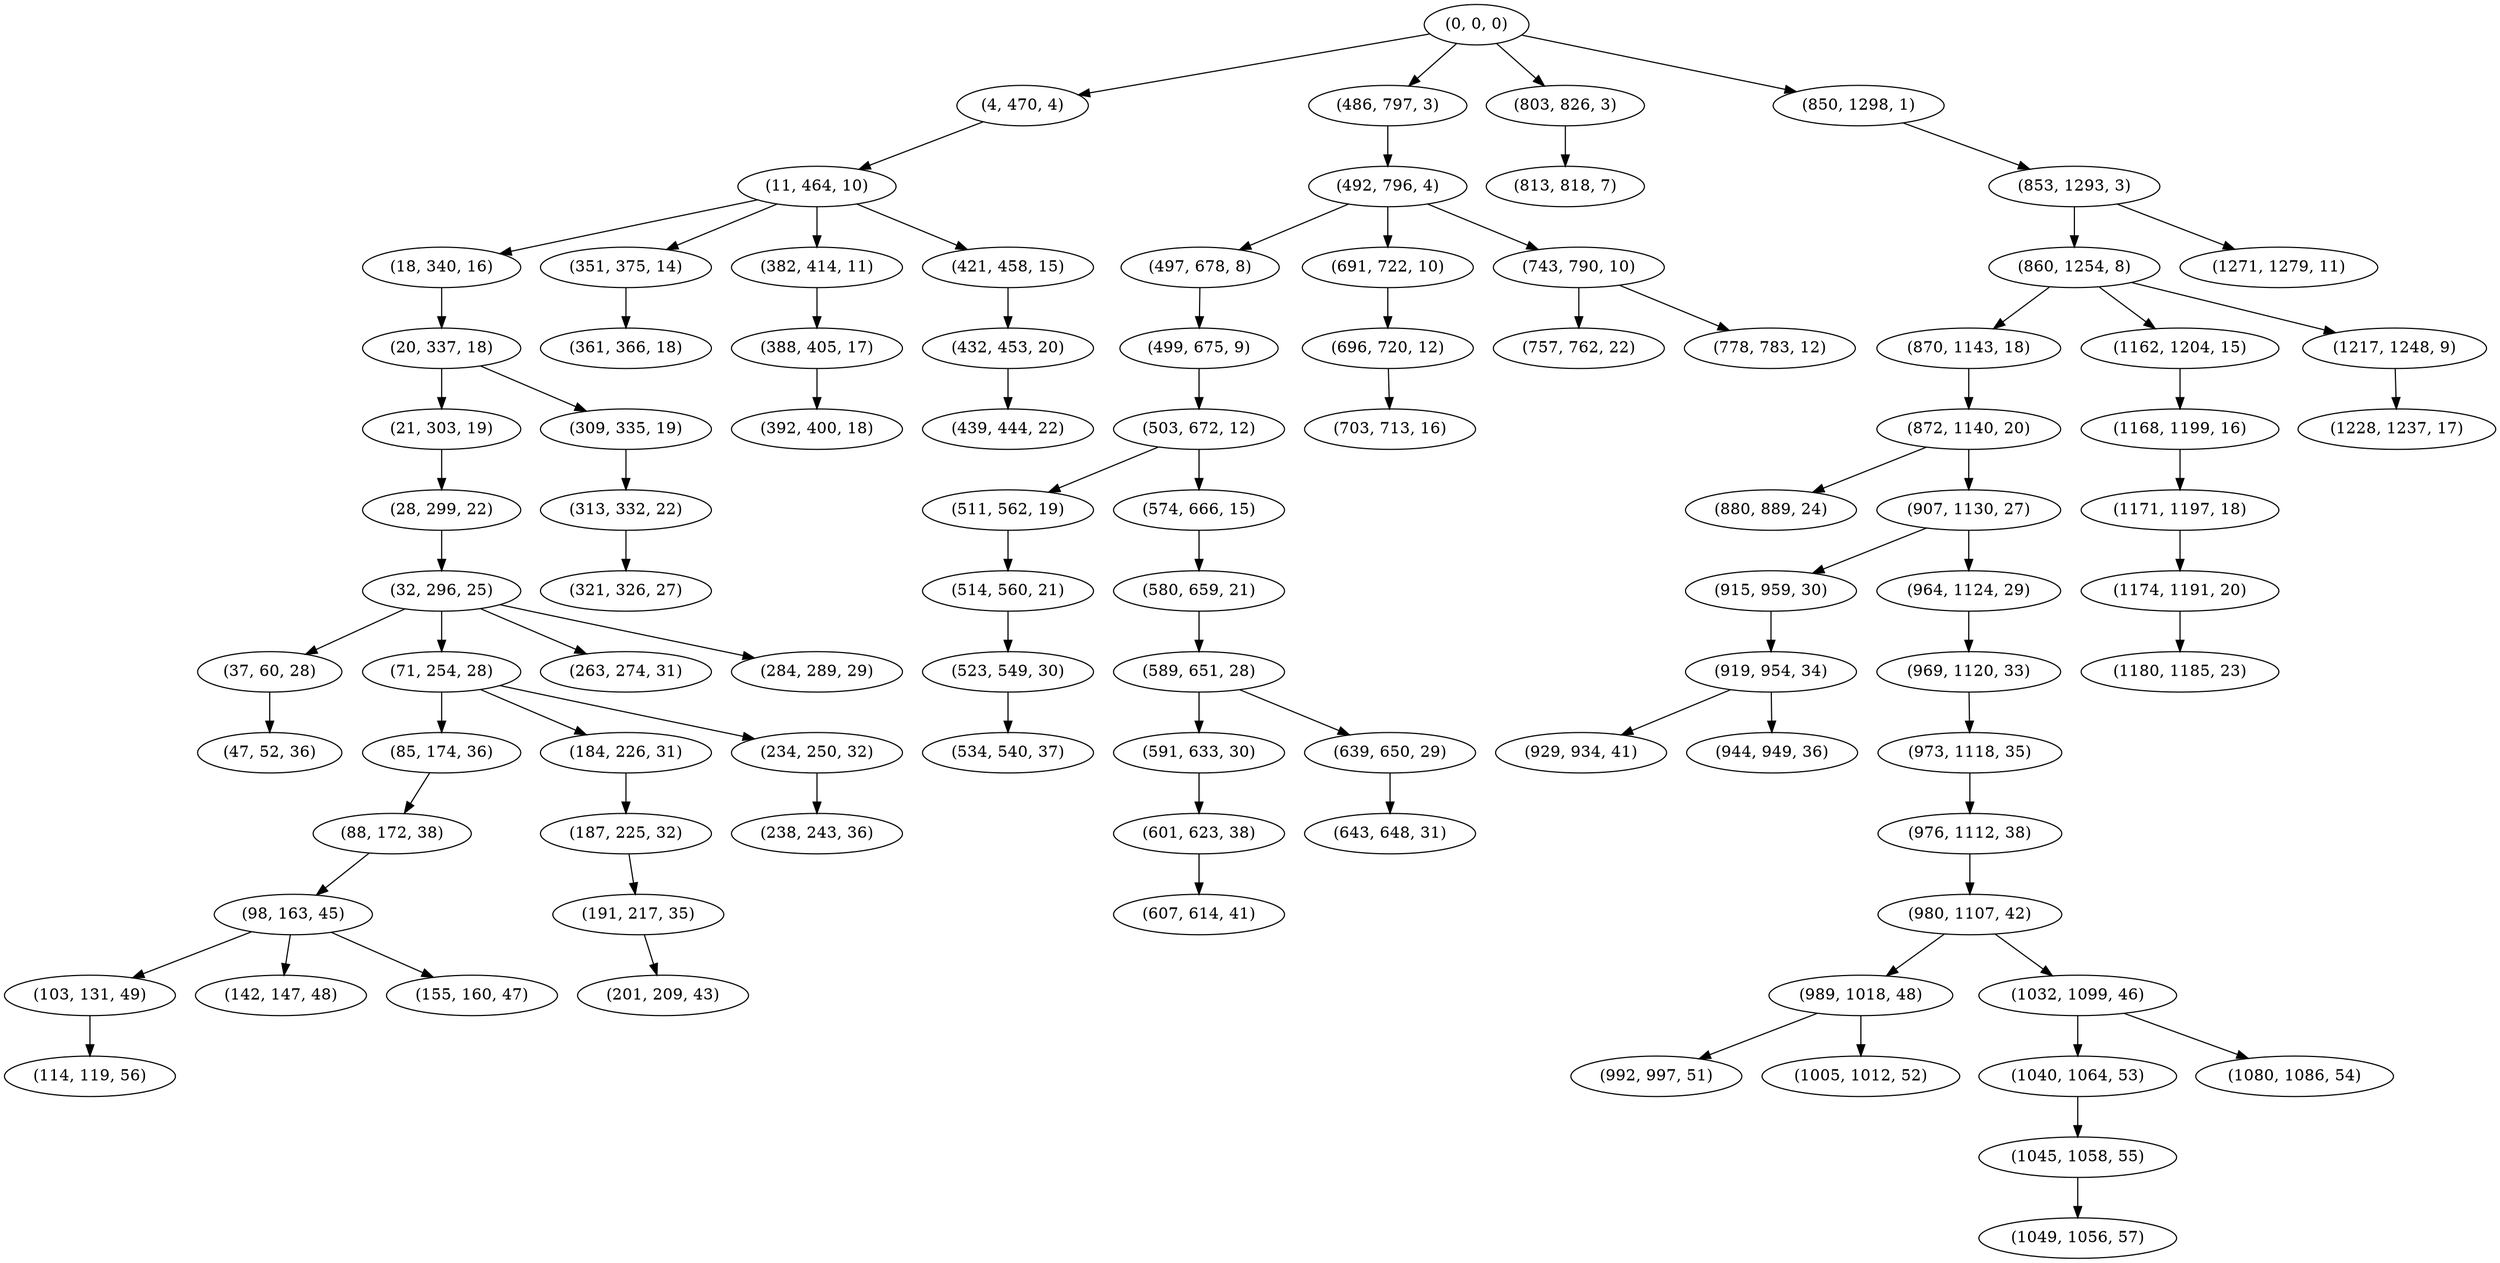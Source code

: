 digraph tree {
    "(0, 0, 0)";
    "(4, 470, 4)";
    "(11, 464, 10)";
    "(18, 340, 16)";
    "(20, 337, 18)";
    "(21, 303, 19)";
    "(28, 299, 22)";
    "(32, 296, 25)";
    "(37, 60, 28)";
    "(47, 52, 36)";
    "(71, 254, 28)";
    "(85, 174, 36)";
    "(88, 172, 38)";
    "(98, 163, 45)";
    "(103, 131, 49)";
    "(114, 119, 56)";
    "(142, 147, 48)";
    "(155, 160, 47)";
    "(184, 226, 31)";
    "(187, 225, 32)";
    "(191, 217, 35)";
    "(201, 209, 43)";
    "(234, 250, 32)";
    "(238, 243, 36)";
    "(263, 274, 31)";
    "(284, 289, 29)";
    "(309, 335, 19)";
    "(313, 332, 22)";
    "(321, 326, 27)";
    "(351, 375, 14)";
    "(361, 366, 18)";
    "(382, 414, 11)";
    "(388, 405, 17)";
    "(392, 400, 18)";
    "(421, 458, 15)";
    "(432, 453, 20)";
    "(439, 444, 22)";
    "(486, 797, 3)";
    "(492, 796, 4)";
    "(497, 678, 8)";
    "(499, 675, 9)";
    "(503, 672, 12)";
    "(511, 562, 19)";
    "(514, 560, 21)";
    "(523, 549, 30)";
    "(534, 540, 37)";
    "(574, 666, 15)";
    "(580, 659, 21)";
    "(589, 651, 28)";
    "(591, 633, 30)";
    "(601, 623, 38)";
    "(607, 614, 41)";
    "(639, 650, 29)";
    "(643, 648, 31)";
    "(691, 722, 10)";
    "(696, 720, 12)";
    "(703, 713, 16)";
    "(743, 790, 10)";
    "(757, 762, 22)";
    "(778, 783, 12)";
    "(803, 826, 3)";
    "(813, 818, 7)";
    "(850, 1298, 1)";
    "(853, 1293, 3)";
    "(860, 1254, 8)";
    "(870, 1143, 18)";
    "(872, 1140, 20)";
    "(880, 889, 24)";
    "(907, 1130, 27)";
    "(915, 959, 30)";
    "(919, 954, 34)";
    "(929, 934, 41)";
    "(944, 949, 36)";
    "(964, 1124, 29)";
    "(969, 1120, 33)";
    "(973, 1118, 35)";
    "(976, 1112, 38)";
    "(980, 1107, 42)";
    "(989, 1018, 48)";
    "(992, 997, 51)";
    "(1005, 1012, 52)";
    "(1032, 1099, 46)";
    "(1040, 1064, 53)";
    "(1045, 1058, 55)";
    "(1049, 1056, 57)";
    "(1080, 1086, 54)";
    "(1162, 1204, 15)";
    "(1168, 1199, 16)";
    "(1171, 1197, 18)";
    "(1174, 1191, 20)";
    "(1180, 1185, 23)";
    "(1217, 1248, 9)";
    "(1228, 1237, 17)";
    "(1271, 1279, 11)";
    "(0, 0, 0)" -> "(4, 470, 4)";
    "(0, 0, 0)" -> "(486, 797, 3)";
    "(0, 0, 0)" -> "(803, 826, 3)";
    "(0, 0, 0)" -> "(850, 1298, 1)";
    "(4, 470, 4)" -> "(11, 464, 10)";
    "(11, 464, 10)" -> "(18, 340, 16)";
    "(11, 464, 10)" -> "(351, 375, 14)";
    "(11, 464, 10)" -> "(382, 414, 11)";
    "(11, 464, 10)" -> "(421, 458, 15)";
    "(18, 340, 16)" -> "(20, 337, 18)";
    "(20, 337, 18)" -> "(21, 303, 19)";
    "(20, 337, 18)" -> "(309, 335, 19)";
    "(21, 303, 19)" -> "(28, 299, 22)";
    "(28, 299, 22)" -> "(32, 296, 25)";
    "(32, 296, 25)" -> "(37, 60, 28)";
    "(32, 296, 25)" -> "(71, 254, 28)";
    "(32, 296, 25)" -> "(263, 274, 31)";
    "(32, 296, 25)" -> "(284, 289, 29)";
    "(37, 60, 28)" -> "(47, 52, 36)";
    "(71, 254, 28)" -> "(85, 174, 36)";
    "(71, 254, 28)" -> "(184, 226, 31)";
    "(71, 254, 28)" -> "(234, 250, 32)";
    "(85, 174, 36)" -> "(88, 172, 38)";
    "(88, 172, 38)" -> "(98, 163, 45)";
    "(98, 163, 45)" -> "(103, 131, 49)";
    "(98, 163, 45)" -> "(142, 147, 48)";
    "(98, 163, 45)" -> "(155, 160, 47)";
    "(103, 131, 49)" -> "(114, 119, 56)";
    "(184, 226, 31)" -> "(187, 225, 32)";
    "(187, 225, 32)" -> "(191, 217, 35)";
    "(191, 217, 35)" -> "(201, 209, 43)";
    "(234, 250, 32)" -> "(238, 243, 36)";
    "(309, 335, 19)" -> "(313, 332, 22)";
    "(313, 332, 22)" -> "(321, 326, 27)";
    "(351, 375, 14)" -> "(361, 366, 18)";
    "(382, 414, 11)" -> "(388, 405, 17)";
    "(388, 405, 17)" -> "(392, 400, 18)";
    "(421, 458, 15)" -> "(432, 453, 20)";
    "(432, 453, 20)" -> "(439, 444, 22)";
    "(486, 797, 3)" -> "(492, 796, 4)";
    "(492, 796, 4)" -> "(497, 678, 8)";
    "(492, 796, 4)" -> "(691, 722, 10)";
    "(492, 796, 4)" -> "(743, 790, 10)";
    "(497, 678, 8)" -> "(499, 675, 9)";
    "(499, 675, 9)" -> "(503, 672, 12)";
    "(503, 672, 12)" -> "(511, 562, 19)";
    "(503, 672, 12)" -> "(574, 666, 15)";
    "(511, 562, 19)" -> "(514, 560, 21)";
    "(514, 560, 21)" -> "(523, 549, 30)";
    "(523, 549, 30)" -> "(534, 540, 37)";
    "(574, 666, 15)" -> "(580, 659, 21)";
    "(580, 659, 21)" -> "(589, 651, 28)";
    "(589, 651, 28)" -> "(591, 633, 30)";
    "(589, 651, 28)" -> "(639, 650, 29)";
    "(591, 633, 30)" -> "(601, 623, 38)";
    "(601, 623, 38)" -> "(607, 614, 41)";
    "(639, 650, 29)" -> "(643, 648, 31)";
    "(691, 722, 10)" -> "(696, 720, 12)";
    "(696, 720, 12)" -> "(703, 713, 16)";
    "(743, 790, 10)" -> "(757, 762, 22)";
    "(743, 790, 10)" -> "(778, 783, 12)";
    "(803, 826, 3)" -> "(813, 818, 7)";
    "(850, 1298, 1)" -> "(853, 1293, 3)";
    "(853, 1293, 3)" -> "(860, 1254, 8)";
    "(853, 1293, 3)" -> "(1271, 1279, 11)";
    "(860, 1254, 8)" -> "(870, 1143, 18)";
    "(860, 1254, 8)" -> "(1162, 1204, 15)";
    "(860, 1254, 8)" -> "(1217, 1248, 9)";
    "(870, 1143, 18)" -> "(872, 1140, 20)";
    "(872, 1140, 20)" -> "(880, 889, 24)";
    "(872, 1140, 20)" -> "(907, 1130, 27)";
    "(907, 1130, 27)" -> "(915, 959, 30)";
    "(907, 1130, 27)" -> "(964, 1124, 29)";
    "(915, 959, 30)" -> "(919, 954, 34)";
    "(919, 954, 34)" -> "(929, 934, 41)";
    "(919, 954, 34)" -> "(944, 949, 36)";
    "(964, 1124, 29)" -> "(969, 1120, 33)";
    "(969, 1120, 33)" -> "(973, 1118, 35)";
    "(973, 1118, 35)" -> "(976, 1112, 38)";
    "(976, 1112, 38)" -> "(980, 1107, 42)";
    "(980, 1107, 42)" -> "(989, 1018, 48)";
    "(980, 1107, 42)" -> "(1032, 1099, 46)";
    "(989, 1018, 48)" -> "(992, 997, 51)";
    "(989, 1018, 48)" -> "(1005, 1012, 52)";
    "(1032, 1099, 46)" -> "(1040, 1064, 53)";
    "(1032, 1099, 46)" -> "(1080, 1086, 54)";
    "(1040, 1064, 53)" -> "(1045, 1058, 55)";
    "(1045, 1058, 55)" -> "(1049, 1056, 57)";
    "(1162, 1204, 15)" -> "(1168, 1199, 16)";
    "(1168, 1199, 16)" -> "(1171, 1197, 18)";
    "(1171, 1197, 18)" -> "(1174, 1191, 20)";
    "(1174, 1191, 20)" -> "(1180, 1185, 23)";
    "(1217, 1248, 9)" -> "(1228, 1237, 17)";
}
